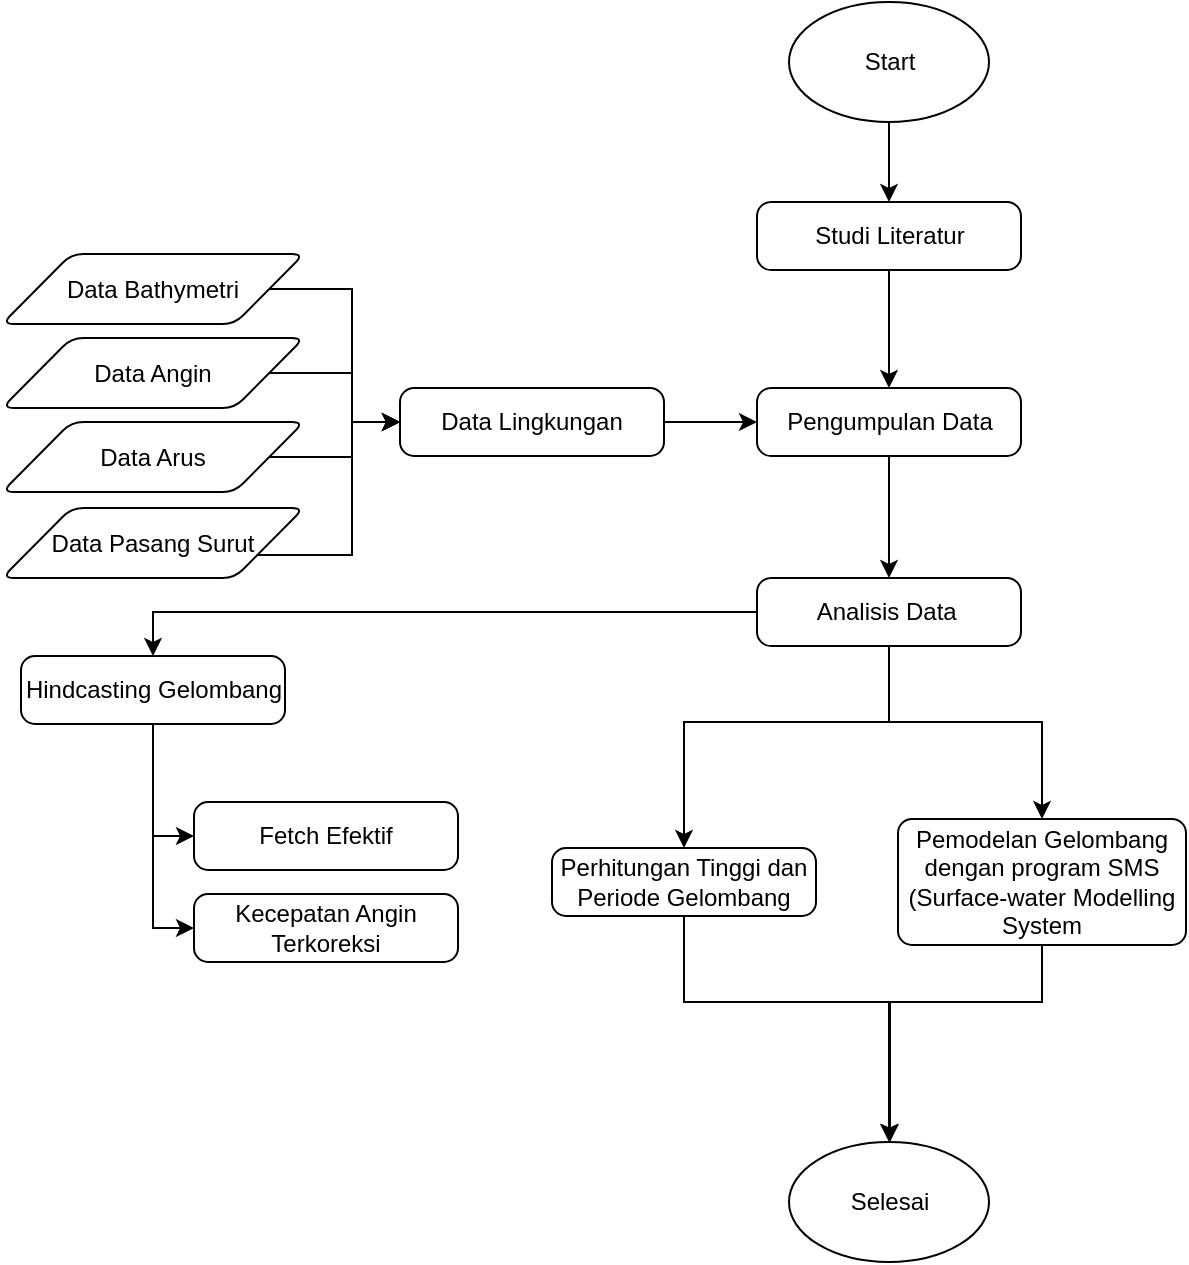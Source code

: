 <mxfile version="20.1.3" type="github">
  <diagram id="V_NutxAQ6Du9BUnQE3WQ" name="Page-1">
    <mxGraphModel dx="1072" dy="512" grid="0" gridSize="10" guides="1" tooltips="1" connect="1" arrows="1" fold="1" page="1" pageScale="1" pageWidth="827" pageHeight="1169" math="0" shadow="0">
      <root>
        <mxCell id="0" />
        <mxCell id="1" parent="0" />
        <mxCell id="l8y5G0Drvy17OrBLyzTF-8" style="edgeStyle=orthogonalEdgeStyle;rounded=0;orthogonalLoop=1;jettySize=auto;html=1;exitX=1;exitY=0.5;exitDx=0;exitDy=0;" parent="1" source="l8y5G0Drvy17OrBLyzTF-12" target="l8y5G0Drvy17OrBLyzTF-7" edge="1">
          <mxGeometry relative="1" as="geometry">
            <mxPoint x="369.135" y="310.5" as="sourcePoint" />
          </mxGeometry>
        </mxCell>
        <mxCell id="l8y5G0Drvy17OrBLyzTF-21" style="edgeStyle=orthogonalEdgeStyle;rounded=0;orthogonalLoop=1;jettySize=auto;html=1;exitX=0.5;exitY=1;exitDx=0;exitDy=0;strokeWidth=1;" parent="1" source="l8y5G0Drvy17OrBLyzTF-7" target="l8y5G0Drvy17OrBLyzTF-20" edge="1">
          <mxGeometry relative="1" as="geometry" />
        </mxCell>
        <mxCell id="l8y5G0Drvy17OrBLyzTF-7" value="Pengumpulan Data" style="rounded=1;whiteSpace=wrap;html=1;absoluteArcSize=1;arcSize=14;strokeWidth=1;" parent="1" vertex="1">
          <mxGeometry x="418.5" y="293" width="132" height="34" as="geometry" />
        </mxCell>
        <mxCell id="l8y5G0Drvy17OrBLyzTF-19" style="edgeStyle=orthogonalEdgeStyle;rounded=0;orthogonalLoop=1;jettySize=auto;html=1;exitX=1;exitY=0.5;exitDx=0;exitDy=0;entryX=0;entryY=0.5;entryDx=0;entryDy=0;strokeWidth=1;" parent="1" source="l8y5G0Drvy17OrBLyzTF-9" target="l8y5G0Drvy17OrBLyzTF-12" edge="1">
          <mxGeometry relative="1" as="geometry">
            <mxPoint x="286.5" y="400" as="targetPoint" />
          </mxGeometry>
        </mxCell>
        <mxCell id="l8y5G0Drvy17OrBLyzTF-9" value="Data Bathymetri" style="shape=parallelogram;html=1;strokeWidth=1;perimeter=parallelogramPerimeter;whiteSpace=wrap;rounded=1;arcSize=12;size=0.23;" parent="1" vertex="1">
          <mxGeometry x="41" y="226" width="151" height="35" as="geometry" />
        </mxCell>
        <mxCell id="l8y5G0Drvy17OrBLyzTF-17" style="edgeStyle=orthogonalEdgeStyle;rounded=0;orthogonalLoop=1;jettySize=auto;html=1;exitX=1;exitY=0.5;exitDx=0;exitDy=0;strokeWidth=1;entryX=0;entryY=0.5;entryDx=0;entryDy=0;" parent="1" source="l8y5G0Drvy17OrBLyzTF-10" target="l8y5G0Drvy17OrBLyzTF-12" edge="1">
          <mxGeometry relative="1" as="geometry">
            <mxPoint x="286.5" y="400" as="targetPoint" />
          </mxGeometry>
        </mxCell>
        <mxCell id="l8y5G0Drvy17OrBLyzTF-10" value="Data Angin" style="shape=parallelogram;html=1;strokeWidth=1;perimeter=parallelogramPerimeter;whiteSpace=wrap;rounded=1;arcSize=12;size=0.23;" parent="1" vertex="1">
          <mxGeometry x="41" y="268" width="151" height="35" as="geometry" />
        </mxCell>
        <mxCell id="l8y5G0Drvy17OrBLyzTF-18" style="edgeStyle=orthogonalEdgeStyle;rounded=0;orthogonalLoop=1;jettySize=auto;html=1;exitX=1;exitY=0.5;exitDx=0;exitDy=0;entryX=0;entryY=0.5;entryDx=0;entryDy=0;strokeWidth=1;" parent="1" source="l8y5G0Drvy17OrBLyzTF-11" target="l8y5G0Drvy17OrBLyzTF-12" edge="1">
          <mxGeometry relative="1" as="geometry">
            <mxPoint x="286.5" y="400" as="targetPoint" />
          </mxGeometry>
        </mxCell>
        <mxCell id="l8y5G0Drvy17OrBLyzTF-11" value="Data Arus" style="shape=parallelogram;html=1;strokeWidth=1;perimeter=parallelogramPerimeter;whiteSpace=wrap;rounded=1;arcSize=12;size=0.23;" parent="1" vertex="1">
          <mxGeometry x="41" y="310" width="151" height="35" as="geometry" />
        </mxCell>
        <mxCell id="l8y5G0Drvy17OrBLyzTF-12" value="Data Lingkungan" style="rounded=1;whiteSpace=wrap;html=1;absoluteArcSize=1;arcSize=14;strokeWidth=1;" parent="1" vertex="1">
          <mxGeometry x="240" y="293" width="132" height="34" as="geometry" />
        </mxCell>
        <mxCell id="amQzggC42HQxctF25vab-5" style="edgeStyle=orthogonalEdgeStyle;rounded=0;orthogonalLoop=1;jettySize=auto;html=1;" parent="1" source="l8y5G0Drvy17OrBLyzTF-20" target="l8y5G0Drvy17OrBLyzTF-23" edge="1">
          <mxGeometry relative="1" as="geometry">
            <Array as="points">
              <mxPoint x="485" y="460" />
              <mxPoint x="382" y="460" />
            </Array>
          </mxGeometry>
        </mxCell>
        <mxCell id="ouw-oKs7E2aU4Vy2Mj9D-6" style="edgeStyle=orthogonalEdgeStyle;rounded=0;orthogonalLoop=1;jettySize=auto;html=1;entryX=0.5;entryY=0;entryDx=0;entryDy=0;" edge="1" parent="1" source="l8y5G0Drvy17OrBLyzTF-20" target="ouw-oKs7E2aU4Vy2Mj9D-1">
          <mxGeometry relative="1" as="geometry">
            <Array as="points">
              <mxPoint x="485" y="460" />
              <mxPoint x="561" y="460" />
            </Array>
          </mxGeometry>
        </mxCell>
        <mxCell id="ouw-oKs7E2aU4Vy2Mj9D-8" style="edgeStyle=orthogonalEdgeStyle;rounded=0;orthogonalLoop=1;jettySize=auto;html=1;" edge="1" parent="1" source="l8y5G0Drvy17OrBLyzTF-20" target="ouw-oKs7E2aU4Vy2Mj9D-7">
          <mxGeometry relative="1" as="geometry" />
        </mxCell>
        <mxCell id="l8y5G0Drvy17OrBLyzTF-20" value="Analisis Data&amp;nbsp;" style="rounded=1;whiteSpace=wrap;html=1;absoluteArcSize=1;arcSize=14;strokeWidth=1;" parent="1" vertex="1">
          <mxGeometry x="418.5" y="388" width="132" height="34" as="geometry" />
        </mxCell>
        <mxCell id="ouw-oKs7E2aU4Vy2Mj9D-2" style="edgeStyle=orthogonalEdgeStyle;rounded=0;orthogonalLoop=1;jettySize=auto;html=1;exitX=0.5;exitY=1;exitDx=0;exitDy=0;entryX=0.5;entryY=0;entryDx=0;entryDy=0;entryPerimeter=0;" edge="1" parent="1" source="l8y5G0Drvy17OrBLyzTF-23" target="amQzggC42HQxctF25vab-15">
          <mxGeometry relative="1" as="geometry">
            <mxPoint x="354" y="583" as="targetPoint" />
            <Array as="points">
              <mxPoint x="382" y="600" />
              <mxPoint x="485" y="600" />
            </Array>
          </mxGeometry>
        </mxCell>
        <mxCell id="l8y5G0Drvy17OrBLyzTF-23" value="Perhitungan Tinggi dan Periode Gelombang" style="rounded=1;whiteSpace=wrap;html=1;absoluteArcSize=1;arcSize=14;strokeWidth=1;" parent="1" vertex="1">
          <mxGeometry x="316" y="523" width="132" height="34" as="geometry" />
        </mxCell>
        <mxCell id="l8y5G0Drvy17OrBLyzTF-25" value="Kecepatan Angin Terkoreksi" style="rounded=1;whiteSpace=wrap;html=1;absoluteArcSize=1;arcSize=14;strokeWidth=1;" parent="1" vertex="1">
          <mxGeometry x="137" y="546" width="132" height="34" as="geometry" />
        </mxCell>
        <mxCell id="amQzggC42HQxctF25vab-11" style="edgeStyle=orthogonalEdgeStyle;rounded=0;orthogonalLoop=1;jettySize=auto;html=1;" parent="1" source="amQzggC42HQxctF25vab-9" target="l8y5G0Drvy17OrBLyzTF-7" edge="1">
          <mxGeometry relative="1" as="geometry" />
        </mxCell>
        <mxCell id="amQzggC42HQxctF25vab-9" value="Studi Literatur" style="rounded=1;whiteSpace=wrap;html=1;absoluteArcSize=1;arcSize=14;strokeWidth=1;" parent="1" vertex="1">
          <mxGeometry x="418.5" y="200" width="132" height="34" as="geometry" />
        </mxCell>
        <mxCell id="amQzggC42HQxctF25vab-12" style="edgeStyle=orthogonalEdgeStyle;rounded=0;orthogonalLoop=1;jettySize=auto;html=1;" parent="1" source="amQzggC42HQxctF25vab-10" target="amQzggC42HQxctF25vab-9" edge="1">
          <mxGeometry relative="1" as="geometry" />
        </mxCell>
        <mxCell id="amQzggC42HQxctF25vab-10" value="Start" style="strokeWidth=1;html=1;shape=mxgraph.flowchart.start_1;whiteSpace=wrap;" parent="1" vertex="1">
          <mxGeometry x="434.5" y="100" width="100" height="60" as="geometry" />
        </mxCell>
        <mxCell id="amQzggC42HQxctF25vab-15" value="Selesai" style="strokeWidth=1;html=1;shape=mxgraph.flowchart.start_1;whiteSpace=wrap;" parent="1" vertex="1">
          <mxGeometry x="434.5" y="670" width="100" height="60" as="geometry" />
        </mxCell>
        <mxCell id="ouw-oKs7E2aU4Vy2Mj9D-3" style="edgeStyle=orthogonalEdgeStyle;rounded=0;orthogonalLoop=1;jettySize=auto;html=1;" edge="1" parent="1" source="ouw-oKs7E2aU4Vy2Mj9D-1" target="amQzggC42HQxctF25vab-15">
          <mxGeometry relative="1" as="geometry">
            <Array as="points">
              <mxPoint x="561" y="600" />
              <mxPoint x="485" y="600" />
            </Array>
          </mxGeometry>
        </mxCell>
        <mxCell id="ouw-oKs7E2aU4Vy2Mj9D-1" value="Pemodelan Gelombang dengan program SMS (Surface-water Modelling System" style="rounded=1;whiteSpace=wrap;html=1;absoluteArcSize=1;arcSize=14;strokeWidth=1;" vertex="1" parent="1">
          <mxGeometry x="489" y="508.5" width="144" height="63" as="geometry" />
        </mxCell>
        <mxCell id="ouw-oKs7E2aU4Vy2Mj9D-5" style="edgeStyle=orthogonalEdgeStyle;rounded=0;orthogonalLoop=1;jettySize=auto;html=1;exitX=1;exitY=0.75;exitDx=0;exitDy=0;entryX=0;entryY=0.5;entryDx=0;entryDy=0;" edge="1" parent="1" source="ouw-oKs7E2aU4Vy2Mj9D-4" target="l8y5G0Drvy17OrBLyzTF-12">
          <mxGeometry relative="1" as="geometry" />
        </mxCell>
        <mxCell id="ouw-oKs7E2aU4Vy2Mj9D-4" value="Data Pasang Surut" style="shape=parallelogram;html=1;strokeWidth=1;perimeter=parallelogramPerimeter;whiteSpace=wrap;rounded=1;arcSize=12;size=0.23;" vertex="1" parent="1">
          <mxGeometry x="41" y="353" width="151" height="35" as="geometry" />
        </mxCell>
        <mxCell id="ouw-oKs7E2aU4Vy2Mj9D-10" style="edgeStyle=orthogonalEdgeStyle;rounded=0;orthogonalLoop=1;jettySize=auto;html=1;exitX=0.5;exitY=1;exitDx=0;exitDy=0;entryX=0;entryY=0.5;entryDx=0;entryDy=0;" edge="1" parent="1" source="ouw-oKs7E2aU4Vy2Mj9D-7" target="ouw-oKs7E2aU4Vy2Mj9D-9">
          <mxGeometry relative="1" as="geometry" />
        </mxCell>
        <mxCell id="ouw-oKs7E2aU4Vy2Mj9D-11" style="edgeStyle=orthogonalEdgeStyle;rounded=0;orthogonalLoop=1;jettySize=auto;html=1;exitX=0.5;exitY=1;exitDx=0;exitDy=0;entryX=0;entryY=0.5;entryDx=0;entryDy=0;" edge="1" parent="1" source="ouw-oKs7E2aU4Vy2Mj9D-7" target="l8y5G0Drvy17OrBLyzTF-25">
          <mxGeometry relative="1" as="geometry" />
        </mxCell>
        <mxCell id="ouw-oKs7E2aU4Vy2Mj9D-7" value="Hindcasting Gelombang" style="rounded=1;whiteSpace=wrap;html=1;absoluteArcSize=1;arcSize=14;strokeWidth=1;" vertex="1" parent="1">
          <mxGeometry x="50.5" y="427" width="132" height="34" as="geometry" />
        </mxCell>
        <mxCell id="ouw-oKs7E2aU4Vy2Mj9D-9" value="Fetch Efektif" style="rounded=1;whiteSpace=wrap;html=1;absoluteArcSize=1;arcSize=14;strokeWidth=1;" vertex="1" parent="1">
          <mxGeometry x="137" y="500" width="132" height="34" as="geometry" />
        </mxCell>
      </root>
    </mxGraphModel>
  </diagram>
</mxfile>
